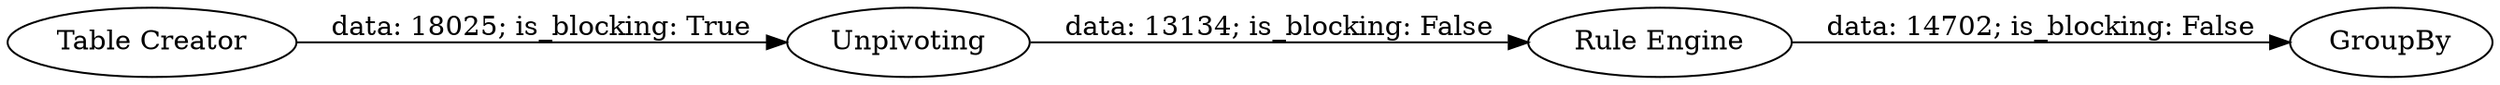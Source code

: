digraph {
	"4747767988389005943_7" [label="Table Creator"]
	"4747767988389005943_17" [label=Unpivoting]
	"4747767988389005943_20" [label=GroupBy]
	"4747767988389005943_18" [label="Rule Engine"]
	"4747767988389005943_7" -> "4747767988389005943_17" [label="data: 18025; is_blocking: True"]
	"4747767988389005943_17" -> "4747767988389005943_18" [label="data: 13134; is_blocking: False"]
	"4747767988389005943_18" -> "4747767988389005943_20" [label="data: 14702; is_blocking: False"]
	rankdir=LR
}
